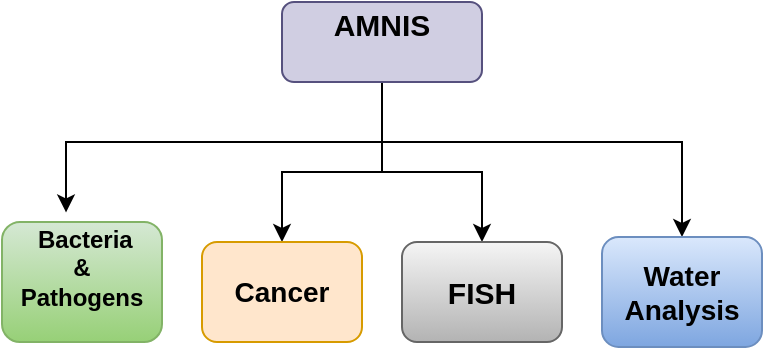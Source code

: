 <mxfile version="19.0.3" type="device"><diagram id="uhRncDbKSVHNzz2hy9K6" name="Page-1"><mxGraphModel dx="694" dy="395" grid="1" gridSize="10" guides="1" tooltips="1" connect="1" arrows="1" fold="1" page="1" pageScale="1" pageWidth="850" pageHeight="1100" math="0" shadow="0"><root><mxCell id="0"/><mxCell id="1" parent="0"/><mxCell id="nWo0ZUPgYJEHf1ELyGD7-6" style="edgeStyle=orthogonalEdgeStyle;rounded=0;orthogonalLoop=1;jettySize=auto;html=1;entryX=0.4;entryY=-0.08;entryDx=0;entryDy=0;entryPerimeter=0;" edge="1" parent="1" source="nWo0ZUPgYJEHf1ELyGD7-1" target="nWo0ZUPgYJEHf1ELyGD7-2"><mxGeometry relative="1" as="geometry"><Array as="points"><mxPoint x="210" y="90"/><mxPoint x="52" y="90"/></Array></mxGeometry></mxCell><mxCell id="nWo0ZUPgYJEHf1ELyGD7-8" style="edgeStyle=orthogonalEdgeStyle;rounded=0;orthogonalLoop=1;jettySize=auto;html=1;entryX=0.5;entryY=0;entryDx=0;entryDy=0;" edge="1" parent="1" source="nWo0ZUPgYJEHf1ELyGD7-1" target="nWo0ZUPgYJEHf1ELyGD7-3"><mxGeometry relative="1" as="geometry"><Array as="points"><mxPoint x="210" y="105"/><mxPoint x="160" y="105"/></Array></mxGeometry></mxCell><mxCell id="nWo0ZUPgYJEHf1ELyGD7-9" style="edgeStyle=orthogonalEdgeStyle;rounded=0;orthogonalLoop=1;jettySize=auto;html=1;entryX=0.5;entryY=0;entryDx=0;entryDy=0;" edge="1" parent="1" source="nWo0ZUPgYJEHf1ELyGD7-1" target="nWo0ZUPgYJEHf1ELyGD7-4"><mxGeometry relative="1" as="geometry"><Array as="points"><mxPoint x="210" y="105"/><mxPoint x="260" y="105"/></Array></mxGeometry></mxCell><mxCell id="nWo0ZUPgYJEHf1ELyGD7-10" style="edgeStyle=orthogonalEdgeStyle;rounded=0;orthogonalLoop=1;jettySize=auto;html=1;" edge="1" parent="1" source="nWo0ZUPgYJEHf1ELyGD7-1" target="nWo0ZUPgYJEHf1ELyGD7-5"><mxGeometry relative="1" as="geometry"><Array as="points"><mxPoint x="210" y="90"/><mxPoint x="360" y="90"/></Array></mxGeometry></mxCell><mxCell id="nWo0ZUPgYJEHf1ELyGD7-1" value="&lt;div style=&quot;font-size: 15px;&quot;&gt;&lt;font style=&quot;font-size: 15px;&quot;&gt;&lt;b style=&quot;background-color: transparent;&quot;&gt;AMNIS&lt;/b&gt;&lt;/font&gt;&lt;/div&gt;&lt;div style=&quot;font-size: 15px;&quot;&gt;&lt;font style=&quot;font-size: 15px;&quot;&gt;&lt;b style=&quot;background-color: transparent;&quot;&gt;&lt;br&gt;&lt;/b&gt;&lt;/font&gt;&lt;/div&gt;" style="rounded=1;whiteSpace=wrap;html=1;fillColor=#d0cee2;strokeColor=#56517e;" vertex="1" parent="1"><mxGeometry x="160" y="20" width="100" height="40" as="geometry"/></mxCell><mxCell id="nWo0ZUPgYJEHf1ELyGD7-2" value="&lt;div&gt;&lt;b&gt;&amp;nbsp;Bacteria&lt;/b&gt;&lt;/div&gt;&lt;div&gt;&lt;b&gt;&amp;amp;&lt;/b&gt;&lt;/div&gt;&lt;div&gt;&lt;b&gt;Pathogens&lt;br&gt;&lt;/b&gt;&lt;/div&gt;&lt;div&gt;&lt;br&gt;&lt;/div&gt;" style="rounded=1;whiteSpace=wrap;html=1;fillColor=#d5e8d4;gradientColor=#97d077;strokeColor=#82b366;" vertex="1" parent="1"><mxGeometry x="20" y="130" width="80" height="60" as="geometry"/></mxCell><mxCell id="nWo0ZUPgYJEHf1ELyGD7-3" value="&lt;div style=&quot;font-size: 14px;&quot;&gt;&lt;font style=&quot;font-size: 14px;&quot;&gt;&lt;b&gt;Cancer&lt;/b&gt;&lt;/font&gt;&lt;/div&gt;" style="rounded=1;whiteSpace=wrap;html=1;fillColor=#ffe6cc;strokeColor=#d79b00;" vertex="1" parent="1"><mxGeometry x="120" y="140" width="80" height="50" as="geometry"/></mxCell><mxCell id="nWo0ZUPgYJEHf1ELyGD7-4" value="&lt;b&gt;&lt;font style=&quot;font-size: 15px;&quot;&gt;FISH&lt;/font&gt;&lt;/b&gt;" style="rounded=1;whiteSpace=wrap;html=1;fillColor=#f5f5f5;gradientColor=#b3b3b3;strokeColor=#666666;" vertex="1" parent="1"><mxGeometry x="220" y="140" width="80" height="50" as="geometry"/></mxCell><mxCell id="nWo0ZUPgYJEHf1ELyGD7-5" value="&lt;div style=&quot;font-size: 14px;&quot;&gt;&lt;font style=&quot;font-size: 14px;&quot;&gt;&lt;b&gt;Water &lt;br&gt;&lt;/b&gt;&lt;/font&gt;&lt;/div&gt;&lt;div style=&quot;font-size: 14px;&quot;&gt;&lt;font style=&quot;font-size: 14px;&quot;&gt;&lt;b&gt;Analysis&lt;br&gt;&lt;/b&gt;&lt;/font&gt;&lt;/div&gt;" style="rounded=1;whiteSpace=wrap;html=1;fillColor=#dae8fc;gradientColor=#7ea6e0;strokeColor=#6c8ebf;" vertex="1" parent="1"><mxGeometry x="320" y="137.5" width="80" height="55" as="geometry"/></mxCell><mxCell id="nWo0ZUPgYJEHf1ELyGD7-11" value="" style="shape=image;html=1;verticalAlign=top;verticalLabelPosition=bottom;labelBackgroundColor=#ffffff;imageAspect=0;aspect=fixed;image=https://cdn0.iconfinder.com/data/icons/competitive-strategy-and-corporate-training/512/5_Solidarity_health_disease_world_cancer_day-128.png;fontSize=15;" vertex="1" parent="1"><mxGeometry x="230" y="107.5" width="30" height="30" as="geometry"/></mxCell><mxCell id="nWo0ZUPgYJEHf1ELyGD7-12" value="" style="shape=image;html=1;verticalAlign=top;verticalLabelPosition=bottom;labelBackgroundColor=#ffffff;imageAspect=0;aspect=fixed;image=https://cdn0.iconfinder.com/data/icons/competitive-strategy-and-corporate-training/512/13_heart_give_hand_favorite_love_world_cancer_day-128.png;fontSize=14;" vertex="1" parent="1"><mxGeometry x="328" y="102" width="30" height="30" as="geometry"/></mxCell><mxCell id="nWo0ZUPgYJEHf1ELyGD7-13" value="" style="shape=image;html=1;verticalAlign=top;verticalLabelPosition=bottom;labelBackgroundColor=#ffffff;imageAspect=0;aspect=fixed;image=https://cdn0.iconfinder.com/data/icons/competitive-strategy-and-corporate-training/512/15_Injection_syringe_vaccine_Treatment_world_cancer_day-128.png;fontSize=14;" vertex="1" parent="1"><mxGeometry x="170" y="107.5" width="30" height="30" as="geometry"/></mxCell><mxCell id="nWo0ZUPgYJEHf1ELyGD7-14" value="" style="shape=image;html=1;verticalAlign=top;verticalLabelPosition=bottom;labelBackgroundColor=#ffffff;imageAspect=0;aspect=fixed;image=https://cdn0.iconfinder.com/data/icons/competitive-strategy-and-corporate-training/512/14_Bottle_medicine_tablet_world_cancer_day-128.png;fontSize=14;" vertex="1" parent="1"><mxGeometry x="57" y="97" width="30" height="30" as="geometry"/></mxCell><mxCell id="nWo0ZUPgYJEHf1ELyGD7-15" value="" style="shape=image;html=1;verticalAlign=top;verticalLabelPosition=bottom;labelBackgroundColor=#ffffff;imageAspect=0;aspect=fixed;image=https://cdn0.iconfinder.com/data/icons/competitive-strategy-and-corporate-training/512/1_Ribbon_aids_Health_medical_world_cancer_day-128.png;fontSize=14;" vertex="1" parent="1"><mxGeometry x="190" y="40" width="40" height="40" as="geometry"/></mxCell></root></mxGraphModel></diagram></mxfile>